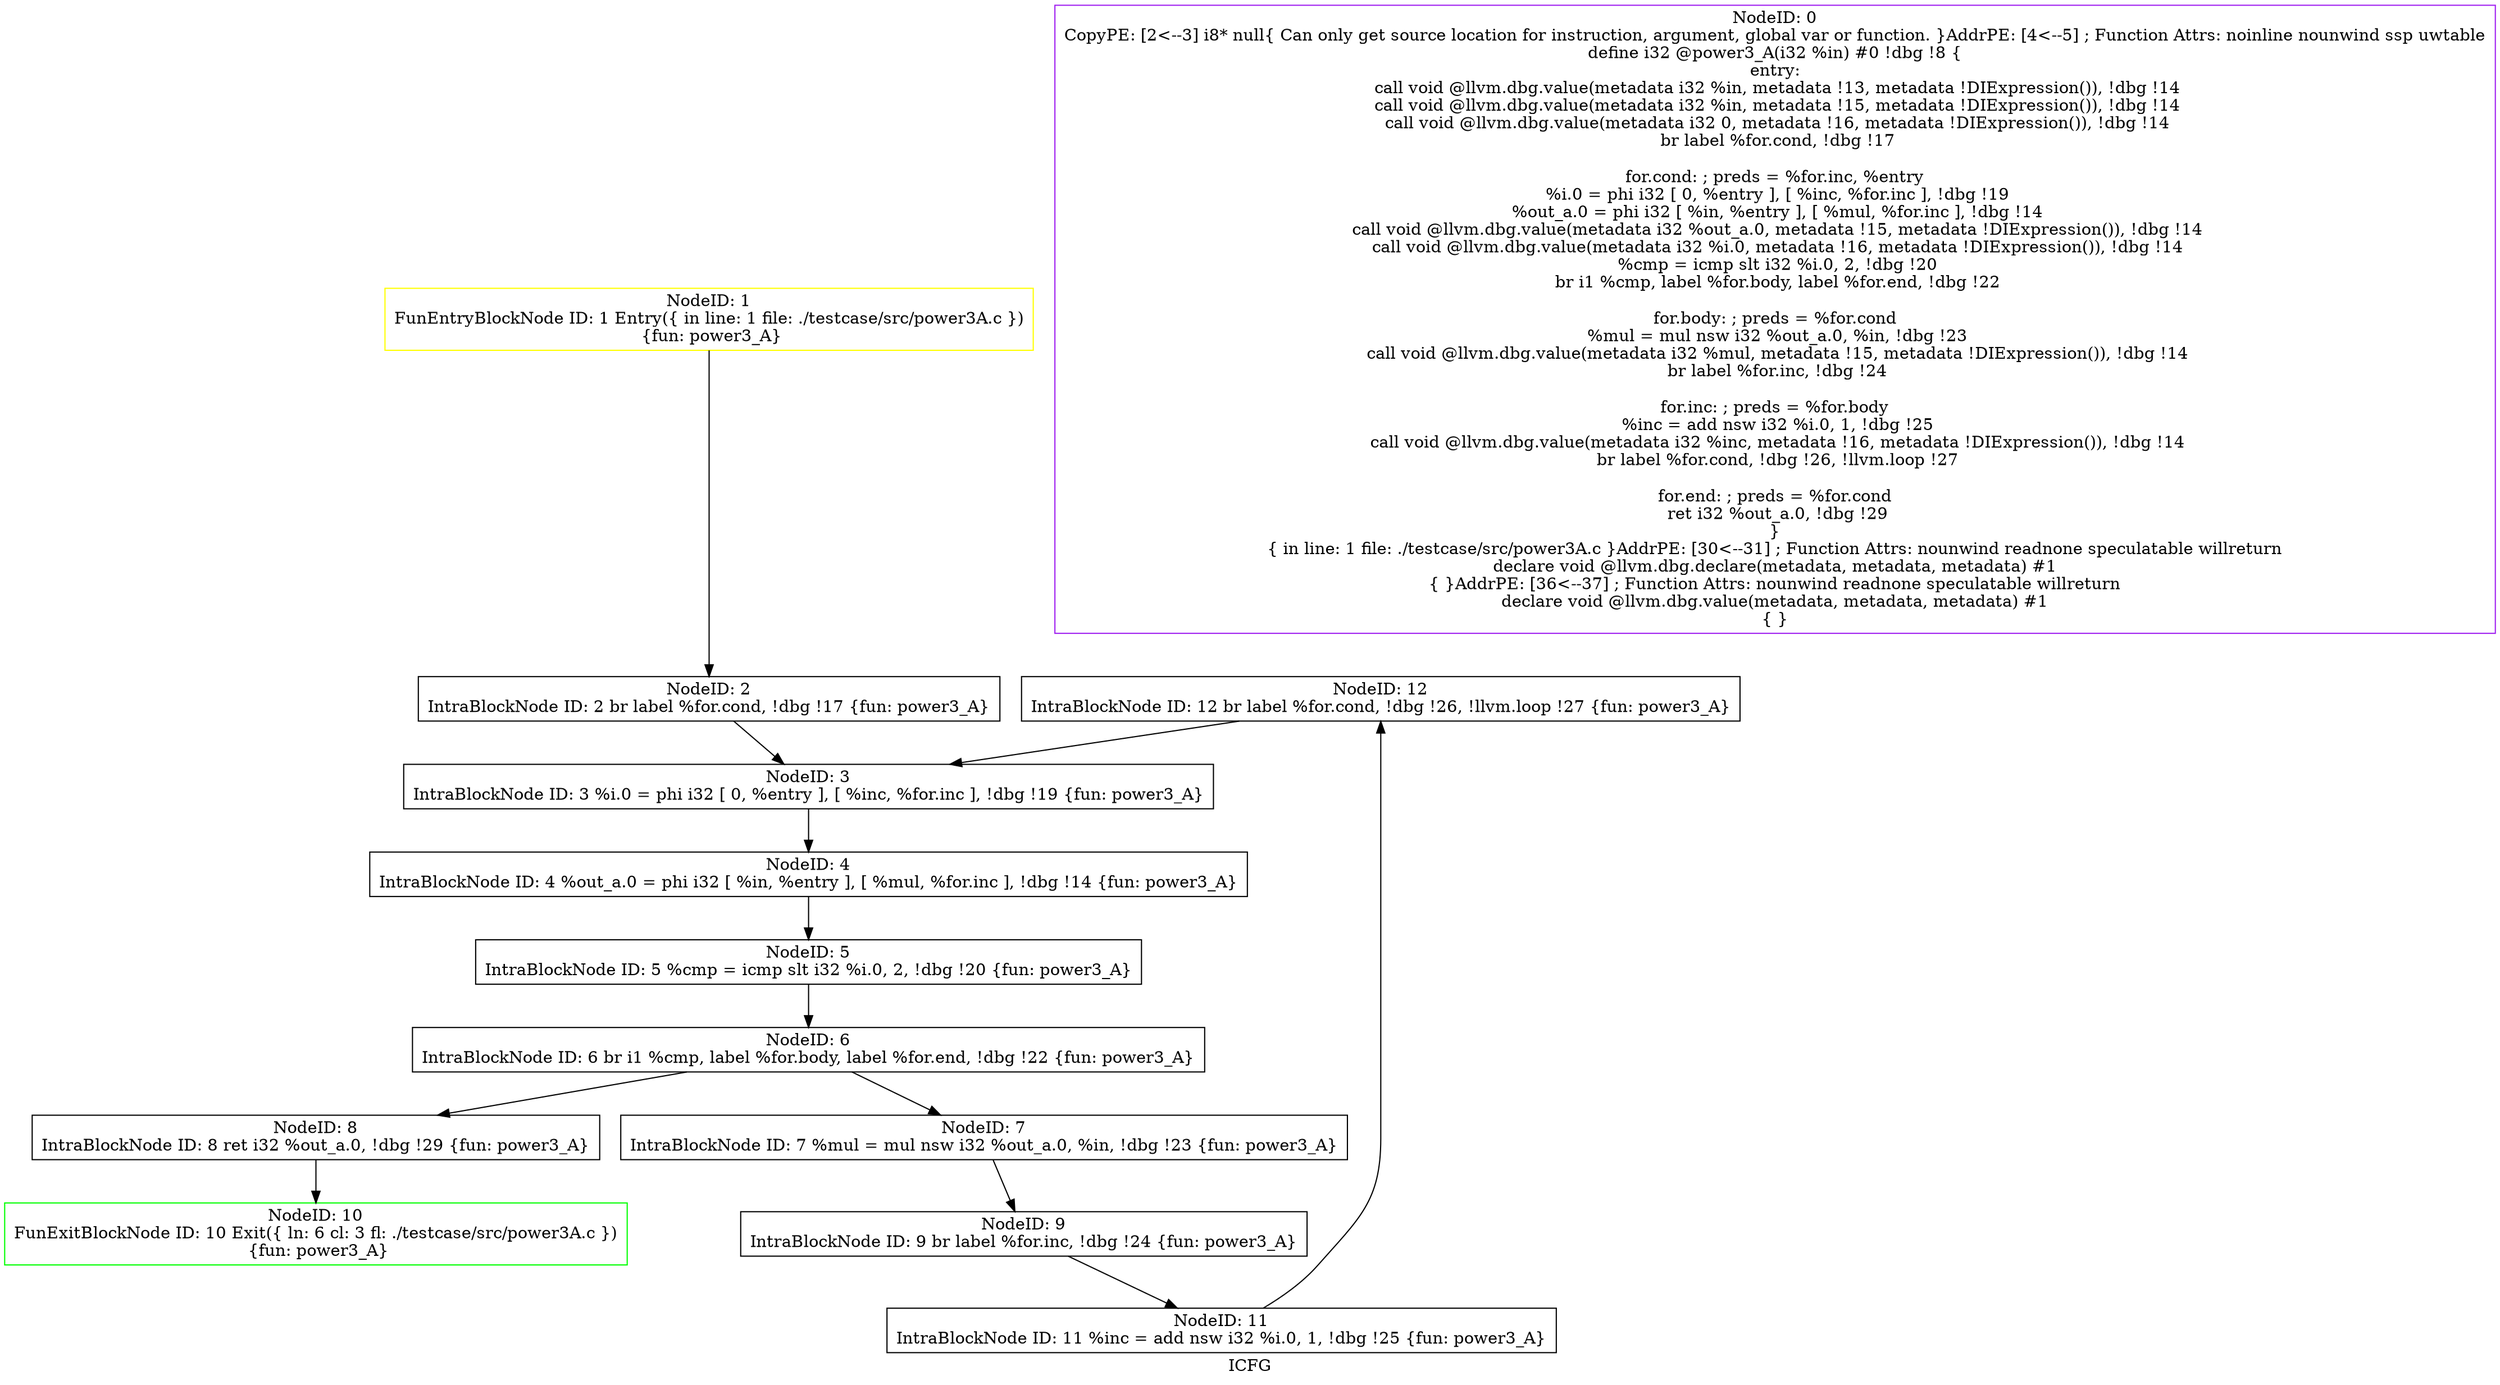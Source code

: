 digraph "ICFG" {
	label="ICFG";

	Node0x103d11cb0 [shape=record,color=black,label="{NodeID: 12\nIntraBlockNode ID: 12   br label %for.cond, !dbg !26, !llvm.loop !27 \{fun: power3_A\}}"];
	Node0x103d11cb0 -> Node0x103d110a0[style=solid];
	Node0x103d11a90 [shape=record,color=black,label="{NodeID: 11\nIntraBlockNode ID: 11   %inc = add nsw i32 %i.0, 1, !dbg !25 \{fun: power3_A\}}"];
	Node0x103d11a90 -> Node0x103d11cb0[style=solid];
	Node0x103d11970 [shape=record,color=green,label="{NodeID: 10\nFunExitBlockNode ID: 10 Exit(\{ ln: 6  cl: 3  fl: ./testcase/src/power3A.c \})\n \{fun: power3_A\}}"];
	Node0x103d11880 [shape=record,color=black,label="{NodeID: 9\nIntraBlockNode ID: 9   br label %for.inc, !dbg !24 \{fun: power3_A\}}"];
	Node0x103d11880 -> Node0x103d11a90[style=solid];
	Node0x103d11700 [shape=record,color=black,label="{NodeID: 8\nIntraBlockNode ID: 8   ret i32 %out_a.0, !dbg !29 \{fun: power3_A\}}"];
	Node0x103d11700 -> Node0x103d11970[style=solid];
	Node0x103d115b0 [shape=record,color=black,label="{NodeID: 7\nIntraBlockNode ID: 7   %mul = mul nsw i32 %out_a.0, %in, !dbg !23 \{fun: power3_A\}}"];
	Node0x103d115b0 -> Node0x103d11880[style=solid];
	Node0x103d11490 [shape=record,color=black,label="{NodeID: 6\nIntraBlockNode ID: 6   br i1 %cmp, label %for.body, label %for.end, !dbg !22 \{fun: power3_A\}}"];
	Node0x103d11490 -> Node0x103d115b0[style=solid];
	Node0x103d11490 -> Node0x103d11700[style=solid];
	Node0x103d11340 [shape=record,color=black,label="{NodeID: 5\nIntraBlockNode ID: 5   %cmp = icmp slt i32 %i.0, 2, !dbg !20 \{fun: power3_A\}}"];
	Node0x103d11340 -> Node0x103d11490[style=solid];
	Node0x103d111c0 [shape=record,color=black,label="{NodeID: 4\nIntraBlockNode ID: 4   %out_a.0 = phi i32 [ %in, %entry ], [ %mul, %for.inc ], !dbg !14 \{fun: power3_A\}}"];
	Node0x103d111c0 -> Node0x103d11340[style=solid];
	Node0x103d110a0 [shape=record,color=black,label="{NodeID: 3\nIntraBlockNode ID: 3   %i.0 = phi i32 [ 0, %entry ], [ %inc, %for.inc ], !dbg !19 \{fun: power3_A\}}"];
	Node0x103d110a0 -> Node0x103d111c0[style=solid];
	Node0x103d10f80 [shape=record,color=black,label="{NodeID: 2\nIntraBlockNode ID: 2   br label %for.cond, !dbg !17 \{fun: power3_A\}}"];
	Node0x103d10f80 -> Node0x103d110a0[style=solid];
	Node0x103d0b7c0 [shape=record,color=yellow,label="{NodeID: 1\nFunEntryBlockNode ID: 1 Entry(\{ in line: 1 file: ./testcase/src/power3A.c \})\n \{fun: power3_A\}}"];
	Node0x103d0b7c0 -> Node0x103d10f80[style=solid];
	Node0x103d0b740 [shape=record,color=purple,label="{NodeID: 0\nCopyPE: [2\<--3]  i8* null\{ Can only get source location for instruction, argument, global var or function. \}AddrPE: [4\<--5]  ; Function Attrs: noinline nounwind ssp uwtable\ndefine i32 @power3_A(i32 %in) #0 !dbg !8 \{\nentry:\n  call void @llvm.dbg.value(metadata i32 %in, metadata !13, metadata !DIExpression()), !dbg !14\n  call void @llvm.dbg.value(metadata i32 %in, metadata !15, metadata !DIExpression()), !dbg !14\n  call void @llvm.dbg.value(metadata i32 0, metadata !16, metadata !DIExpression()), !dbg !14\n  br label %for.cond, !dbg !17\n\nfor.cond:                                         ; preds = %for.inc, %entry\n  %i.0 = phi i32 [ 0, %entry ], [ %inc, %for.inc ], !dbg !19\n  %out_a.0 = phi i32 [ %in, %entry ], [ %mul, %for.inc ], !dbg !14\n  call void @llvm.dbg.value(metadata i32 %out_a.0, metadata !15, metadata !DIExpression()), !dbg !14\n  call void @llvm.dbg.value(metadata i32 %i.0, metadata !16, metadata !DIExpression()), !dbg !14\n  %cmp = icmp slt i32 %i.0, 2, !dbg !20\n  br i1 %cmp, label %for.body, label %for.end, !dbg !22\n\nfor.body:                                         ; preds = %for.cond\n  %mul = mul nsw i32 %out_a.0, %in, !dbg !23\n  call void @llvm.dbg.value(metadata i32 %mul, metadata !15, metadata !DIExpression()), !dbg !14\n  br label %for.inc, !dbg !24\n\nfor.inc:                                          ; preds = %for.body\n  %inc = add nsw i32 %i.0, 1, !dbg !25\n  call void @llvm.dbg.value(metadata i32 %inc, metadata !16, metadata !DIExpression()), !dbg !14\n  br label %for.cond, !dbg !26, !llvm.loop !27\n\nfor.end:                                          ; preds = %for.cond\n  ret i32 %out_a.0, !dbg !29\n\}\n\{ in line: 1 file: ./testcase/src/power3A.c \}AddrPE: [30\<--31]  ; Function Attrs: nounwind readnone speculatable willreturn\ndeclare void @llvm.dbg.declare(metadata, metadata, metadata) #1\n\{  \}AddrPE: [36\<--37]  ; Function Attrs: nounwind readnone speculatable willreturn\ndeclare void @llvm.dbg.value(metadata, metadata, metadata) #1\n\{  \}}"];
}

